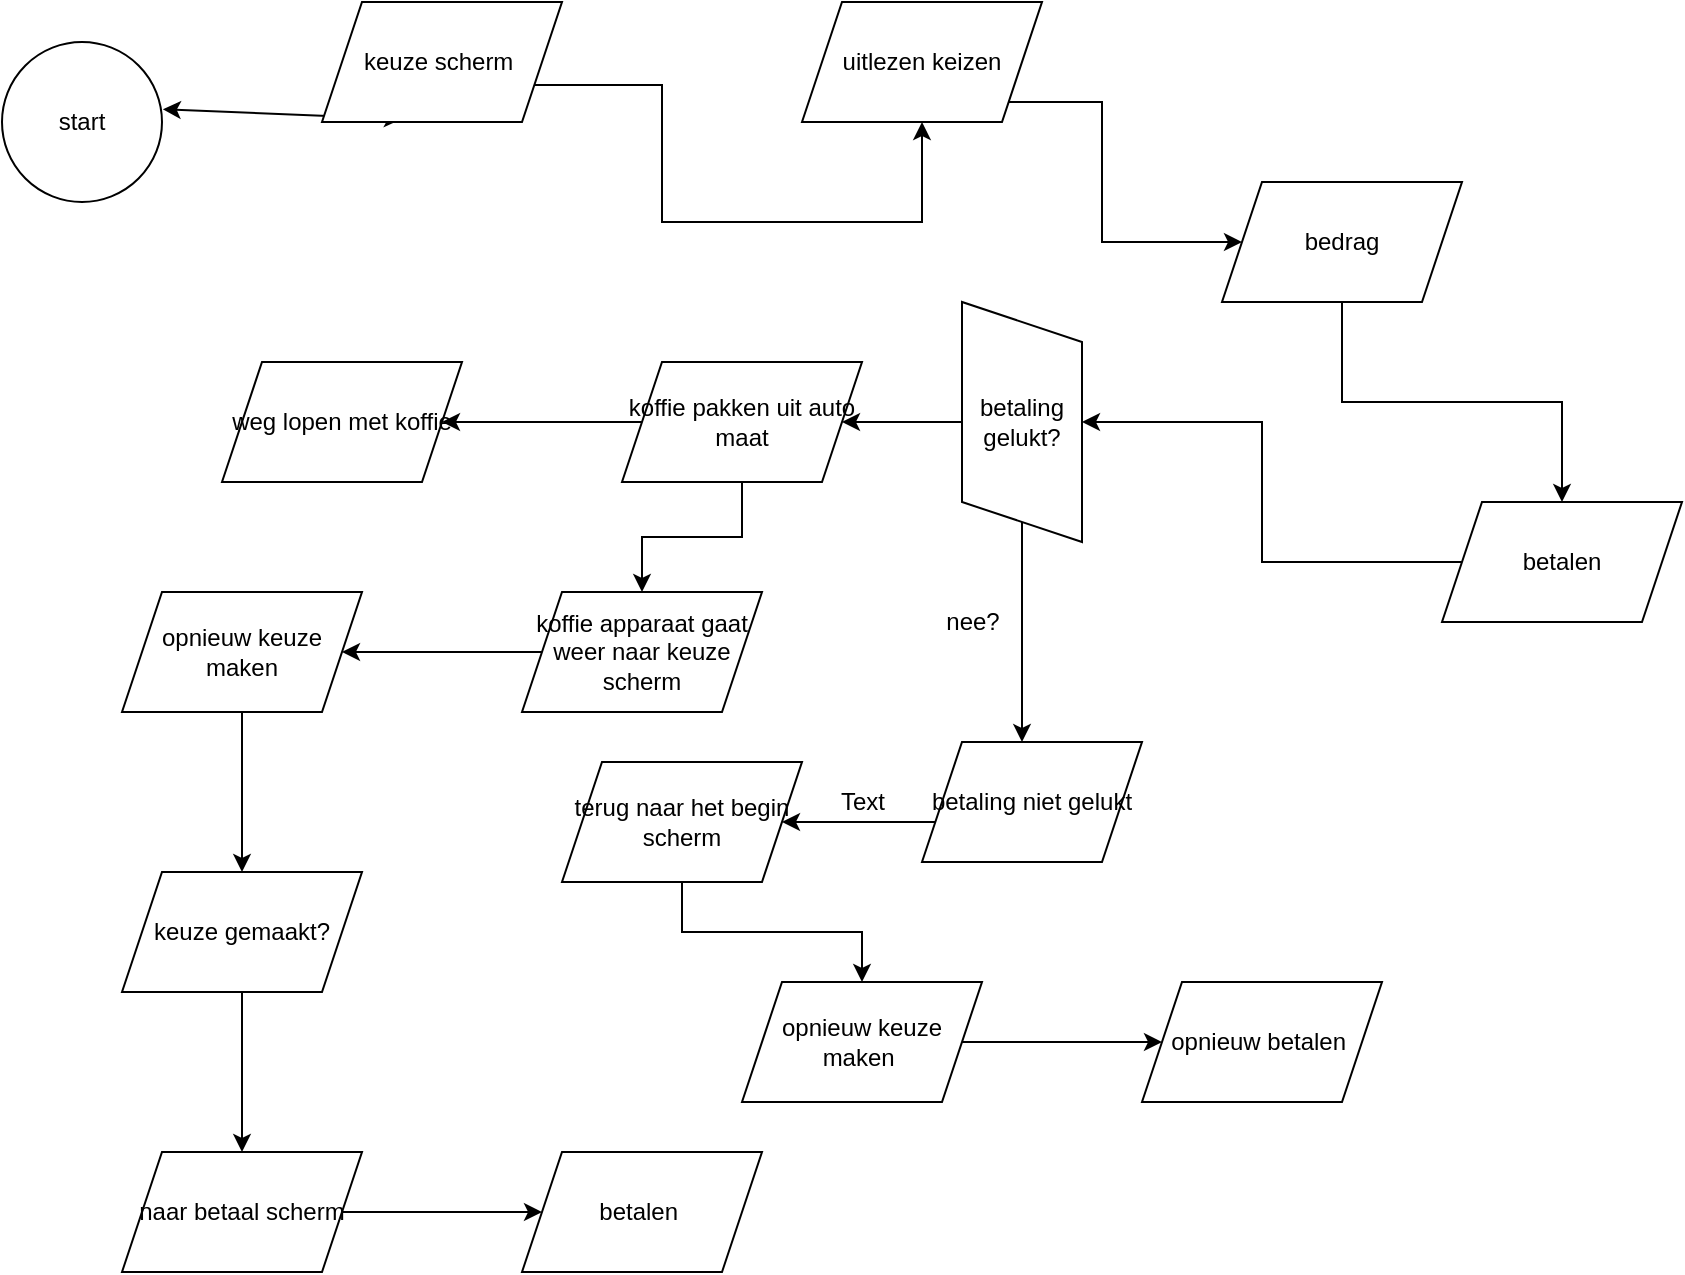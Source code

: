 <mxfile version="20.2.8" type="device"><diagram id="ynk_Wifa8lswwBt_rNA7" name="Pagina-1"><mxGraphModel dx="1038" dy="641" grid="1" gridSize="10" guides="1" tooltips="1" connect="1" arrows="1" fold="1" page="1" pageScale="1" pageWidth="827" pageHeight="1169" math="0" shadow="0"><root><mxCell id="0"/><mxCell id="1" parent="0"/><mxCell id="N-c1L0RPDm8vt_wjl9xM-1" value="start" style="ellipse;whiteSpace=wrap;html=1;aspect=fixed;" vertex="1" parent="1"><mxGeometry x="60" y="40" width="80" height="80" as="geometry"/></mxCell><mxCell id="N-c1L0RPDm8vt_wjl9xM-4" value="" style="endArrow=classic;startArrow=classic;html=1;rounded=0;exitX=1.005;exitY=0.42;exitDx=0;exitDy=0;exitPerimeter=0;" edge="1" parent="1" source="N-c1L0RPDm8vt_wjl9xM-1"><mxGeometry width="50" height="50" relative="1" as="geometry"><mxPoint x="340" y="240" as="sourcePoint"/><mxPoint x="260.028" y="78.492" as="targetPoint"/><Array as="points"/></mxGeometry></mxCell><mxCell id="N-c1L0RPDm8vt_wjl9xM-8" value="" style="edgeStyle=orthogonalEdgeStyle;rounded=0;orthogonalLoop=1;jettySize=auto;html=1;exitX=1;exitY=0.75;exitDx=0;exitDy=0;" edge="1" parent="1" source="N-c1L0RPDm8vt_wjl9xM-10" target="N-c1L0RPDm8vt_wjl9xM-6"><mxGeometry relative="1" as="geometry"><mxPoint x="340" y="80" as="sourcePoint"/><Array as="points"><mxPoint x="390" y="62"/><mxPoint x="390" y="130"/><mxPoint x="520" y="130"/></Array></mxGeometry></mxCell><mxCell id="N-c1L0RPDm8vt_wjl9xM-11" value="" style="edgeStyle=orthogonalEdgeStyle;rounded=0;orthogonalLoop=1;jettySize=auto;html=1;" edge="1" parent="1" source="N-c1L0RPDm8vt_wjl9xM-6" target="N-c1L0RPDm8vt_wjl9xM-9"><mxGeometry relative="1" as="geometry"><Array as="points"><mxPoint x="610" y="70"/></Array></mxGeometry></mxCell><mxCell id="N-c1L0RPDm8vt_wjl9xM-6" value="uitlezen keizen" style="shape=parallelogram;perimeter=parallelogramPerimeter;whiteSpace=wrap;html=1;fixedSize=1;" vertex="1" parent="1"><mxGeometry x="460" y="20" width="120" height="60" as="geometry"/></mxCell><mxCell id="N-c1L0RPDm8vt_wjl9xM-13" value="" style="edgeStyle=orthogonalEdgeStyle;rounded=0;orthogonalLoop=1;jettySize=auto;html=1;" edge="1" parent="1" source="N-c1L0RPDm8vt_wjl9xM-9" target="N-c1L0RPDm8vt_wjl9xM-12"><mxGeometry relative="1" as="geometry"/></mxCell><mxCell id="N-c1L0RPDm8vt_wjl9xM-9" value="bedrag" style="shape=parallelogram;perimeter=parallelogramPerimeter;whiteSpace=wrap;html=1;fixedSize=1;" vertex="1" parent="1"><mxGeometry x="670" y="110" width="120" height="60" as="geometry"/></mxCell><mxCell id="N-c1L0RPDm8vt_wjl9xM-10" value="keuze scherm&amp;nbsp;" style="shape=parallelogram;perimeter=parallelogramPerimeter;whiteSpace=wrap;html=1;fixedSize=1;" vertex="1" parent="1"><mxGeometry x="220" y="20" width="120" height="60" as="geometry"/></mxCell><mxCell id="N-c1L0RPDm8vt_wjl9xM-15" value="" style="edgeStyle=orthogonalEdgeStyle;rounded=0;orthogonalLoop=1;jettySize=auto;html=1;" edge="1" parent="1" source="N-c1L0RPDm8vt_wjl9xM-12" target="N-c1L0RPDm8vt_wjl9xM-14"><mxGeometry relative="1" as="geometry"/></mxCell><mxCell id="N-c1L0RPDm8vt_wjl9xM-12" value="betalen" style="shape=parallelogram;perimeter=parallelogramPerimeter;whiteSpace=wrap;html=1;fixedSize=1;" vertex="1" parent="1"><mxGeometry x="780" y="270" width="120" height="60" as="geometry"/></mxCell><mxCell id="N-c1L0RPDm8vt_wjl9xM-19" value="" style="edgeStyle=orthogonalEdgeStyle;rounded=0;orthogonalLoop=1;jettySize=auto;html=1;" edge="1" parent="1" source="N-c1L0RPDm8vt_wjl9xM-14"><mxGeometry relative="1" as="geometry"><mxPoint x="570" y="390" as="targetPoint"/></mxGeometry></mxCell><mxCell id="N-c1L0RPDm8vt_wjl9xM-34" value="" style="edgeStyle=orthogonalEdgeStyle;rounded=0;orthogonalLoop=1;jettySize=auto;html=1;" edge="1" parent="1" source="N-c1L0RPDm8vt_wjl9xM-14" target="N-c1L0RPDm8vt_wjl9xM-33"><mxGeometry relative="1" as="geometry"/></mxCell><mxCell id="N-c1L0RPDm8vt_wjl9xM-14" value="betaling gelukt?" style="shape=parallelogram;perimeter=parallelogramPerimeter;whiteSpace=wrap;html=1;fixedSize=1;direction=north;" vertex="1" parent="1"><mxGeometry x="540" y="170" width="60" height="120" as="geometry"/></mxCell><mxCell id="N-c1L0RPDm8vt_wjl9xM-23" value="" style="edgeStyle=orthogonalEdgeStyle;rounded=0;orthogonalLoop=1;jettySize=auto;html=1;" edge="1" parent="1"><mxGeometry relative="1" as="geometry"><mxPoint x="530" y="430" as="sourcePoint"/><mxPoint x="450" y="430" as="targetPoint"/></mxGeometry></mxCell><mxCell id="N-c1L0RPDm8vt_wjl9xM-25" value="betaling niet gelukt" style="shape=parallelogram;perimeter=parallelogramPerimeter;whiteSpace=wrap;html=1;fixedSize=1;" vertex="1" parent="1"><mxGeometry x="520" y="390" width="110" height="60" as="geometry"/></mxCell><mxCell id="N-c1L0RPDm8vt_wjl9xM-28" value="" style="edgeStyle=orthogonalEdgeStyle;rounded=0;orthogonalLoop=1;jettySize=auto;html=1;" edge="1" parent="1" source="N-c1L0RPDm8vt_wjl9xM-26" target="N-c1L0RPDm8vt_wjl9xM-27"><mxGeometry relative="1" as="geometry"/></mxCell><mxCell id="N-c1L0RPDm8vt_wjl9xM-26" value="terug naar het begin scherm" style="shape=parallelogram;perimeter=parallelogramPerimeter;whiteSpace=wrap;html=1;fixedSize=1;" vertex="1" parent="1"><mxGeometry x="340" y="400" width="120" height="60" as="geometry"/></mxCell><mxCell id="N-c1L0RPDm8vt_wjl9xM-36" value="" style="edgeStyle=orthogonalEdgeStyle;rounded=0;orthogonalLoop=1;jettySize=auto;html=1;" edge="1" parent="1" source="N-c1L0RPDm8vt_wjl9xM-27" target="N-c1L0RPDm8vt_wjl9xM-35"><mxGeometry relative="1" as="geometry"/></mxCell><mxCell id="N-c1L0RPDm8vt_wjl9xM-27" value="opnieuw keuze maken&amp;nbsp;" style="shape=parallelogram;perimeter=parallelogramPerimeter;whiteSpace=wrap;html=1;fixedSize=1;" vertex="1" parent="1"><mxGeometry x="430" y="510" width="120" height="60" as="geometry"/></mxCell><mxCell id="N-c1L0RPDm8vt_wjl9xM-29" value="Text" style="text;html=1;align=center;verticalAlign=middle;resizable=0;points=[];autosize=1;strokeColor=none;fillColor=none;" vertex="1" parent="1"><mxGeometry x="470" y="410" width="40" height="20" as="geometry"/></mxCell><mxCell id="N-c1L0RPDm8vt_wjl9xM-30" value="nee?&lt;br&gt;" style="text;html=1;align=center;verticalAlign=middle;resizable=0;points=[];autosize=1;strokeColor=none;fillColor=none;" vertex="1" parent="1"><mxGeometry x="520" y="315" width="50" height="30" as="geometry"/></mxCell><mxCell id="N-c1L0RPDm8vt_wjl9xM-40" value="" style="edgeStyle=orthogonalEdgeStyle;rounded=0;orthogonalLoop=1;jettySize=auto;html=1;" edge="1" parent="1" source="N-c1L0RPDm8vt_wjl9xM-33" target="N-c1L0RPDm8vt_wjl9xM-39"><mxGeometry relative="1" as="geometry"/></mxCell><mxCell id="N-c1L0RPDm8vt_wjl9xM-42" value="" style="edgeStyle=orthogonalEdgeStyle;rounded=0;orthogonalLoop=1;jettySize=auto;html=1;" edge="1" parent="1" source="N-c1L0RPDm8vt_wjl9xM-33" target="N-c1L0RPDm8vt_wjl9xM-41"><mxGeometry relative="1" as="geometry"/></mxCell><mxCell id="N-c1L0RPDm8vt_wjl9xM-33" value="koffie pakken uit auto maat" style="shape=parallelogram;perimeter=parallelogramPerimeter;whiteSpace=wrap;html=1;fixedSize=1;" vertex="1" parent="1"><mxGeometry x="370" y="200" width="120" height="60" as="geometry"/></mxCell><mxCell id="N-c1L0RPDm8vt_wjl9xM-35" value="opnieuw betalen&amp;nbsp;" style="shape=parallelogram;perimeter=parallelogramPerimeter;whiteSpace=wrap;html=1;fixedSize=1;" vertex="1" parent="1"><mxGeometry x="630" y="510" width="120" height="60" as="geometry"/></mxCell><mxCell id="N-c1L0RPDm8vt_wjl9xM-39" value="weg lopen met koffie" style="shape=parallelogram;perimeter=parallelogramPerimeter;whiteSpace=wrap;html=1;fixedSize=1;" vertex="1" parent="1"><mxGeometry x="170" y="200" width="120" height="60" as="geometry"/></mxCell><mxCell id="N-c1L0RPDm8vt_wjl9xM-44" value="" style="edgeStyle=orthogonalEdgeStyle;rounded=0;orthogonalLoop=1;jettySize=auto;html=1;" edge="1" parent="1" source="N-c1L0RPDm8vt_wjl9xM-41" target="N-c1L0RPDm8vt_wjl9xM-43"><mxGeometry relative="1" as="geometry"/></mxCell><mxCell id="N-c1L0RPDm8vt_wjl9xM-41" value="koffie apparaat gaat weer naar keuze scherm" style="shape=parallelogram;perimeter=parallelogramPerimeter;whiteSpace=wrap;html=1;fixedSize=1;" vertex="1" parent="1"><mxGeometry x="320" y="315" width="120" height="60" as="geometry"/></mxCell><mxCell id="N-c1L0RPDm8vt_wjl9xM-46" value="" style="edgeStyle=orthogonalEdgeStyle;rounded=0;orthogonalLoop=1;jettySize=auto;html=1;" edge="1" parent="1" source="N-c1L0RPDm8vt_wjl9xM-43" target="N-c1L0RPDm8vt_wjl9xM-45"><mxGeometry relative="1" as="geometry"/></mxCell><mxCell id="N-c1L0RPDm8vt_wjl9xM-43" value="opnieuw keuze maken" style="shape=parallelogram;perimeter=parallelogramPerimeter;whiteSpace=wrap;html=1;fixedSize=1;" vertex="1" parent="1"><mxGeometry x="120" y="315" width="120" height="60" as="geometry"/></mxCell><mxCell id="N-c1L0RPDm8vt_wjl9xM-48" value="" style="edgeStyle=orthogonalEdgeStyle;rounded=0;orthogonalLoop=1;jettySize=auto;html=1;" edge="1" parent="1" source="N-c1L0RPDm8vt_wjl9xM-45" target="N-c1L0RPDm8vt_wjl9xM-47"><mxGeometry relative="1" as="geometry"/></mxCell><mxCell id="N-c1L0RPDm8vt_wjl9xM-45" value="keuze gemaakt?&lt;br&gt;" style="shape=parallelogram;perimeter=parallelogramPerimeter;whiteSpace=wrap;html=1;fixedSize=1;" vertex="1" parent="1"><mxGeometry x="120" y="455" width="120" height="60" as="geometry"/></mxCell><mxCell id="N-c1L0RPDm8vt_wjl9xM-50" value="" style="edgeStyle=orthogonalEdgeStyle;rounded=0;orthogonalLoop=1;jettySize=auto;html=1;" edge="1" parent="1" source="N-c1L0RPDm8vt_wjl9xM-47" target="N-c1L0RPDm8vt_wjl9xM-49"><mxGeometry relative="1" as="geometry"/></mxCell><mxCell id="N-c1L0RPDm8vt_wjl9xM-47" value="naar betaal scherm" style="shape=parallelogram;perimeter=parallelogramPerimeter;whiteSpace=wrap;html=1;fixedSize=1;" vertex="1" parent="1"><mxGeometry x="120" y="595" width="120" height="60" as="geometry"/></mxCell><mxCell id="N-c1L0RPDm8vt_wjl9xM-49" value="betalen&amp;nbsp;" style="shape=parallelogram;perimeter=parallelogramPerimeter;whiteSpace=wrap;html=1;fixedSize=1;" vertex="1" parent="1"><mxGeometry x="320" y="595" width="120" height="60" as="geometry"/></mxCell></root></mxGraphModel></diagram></mxfile>
